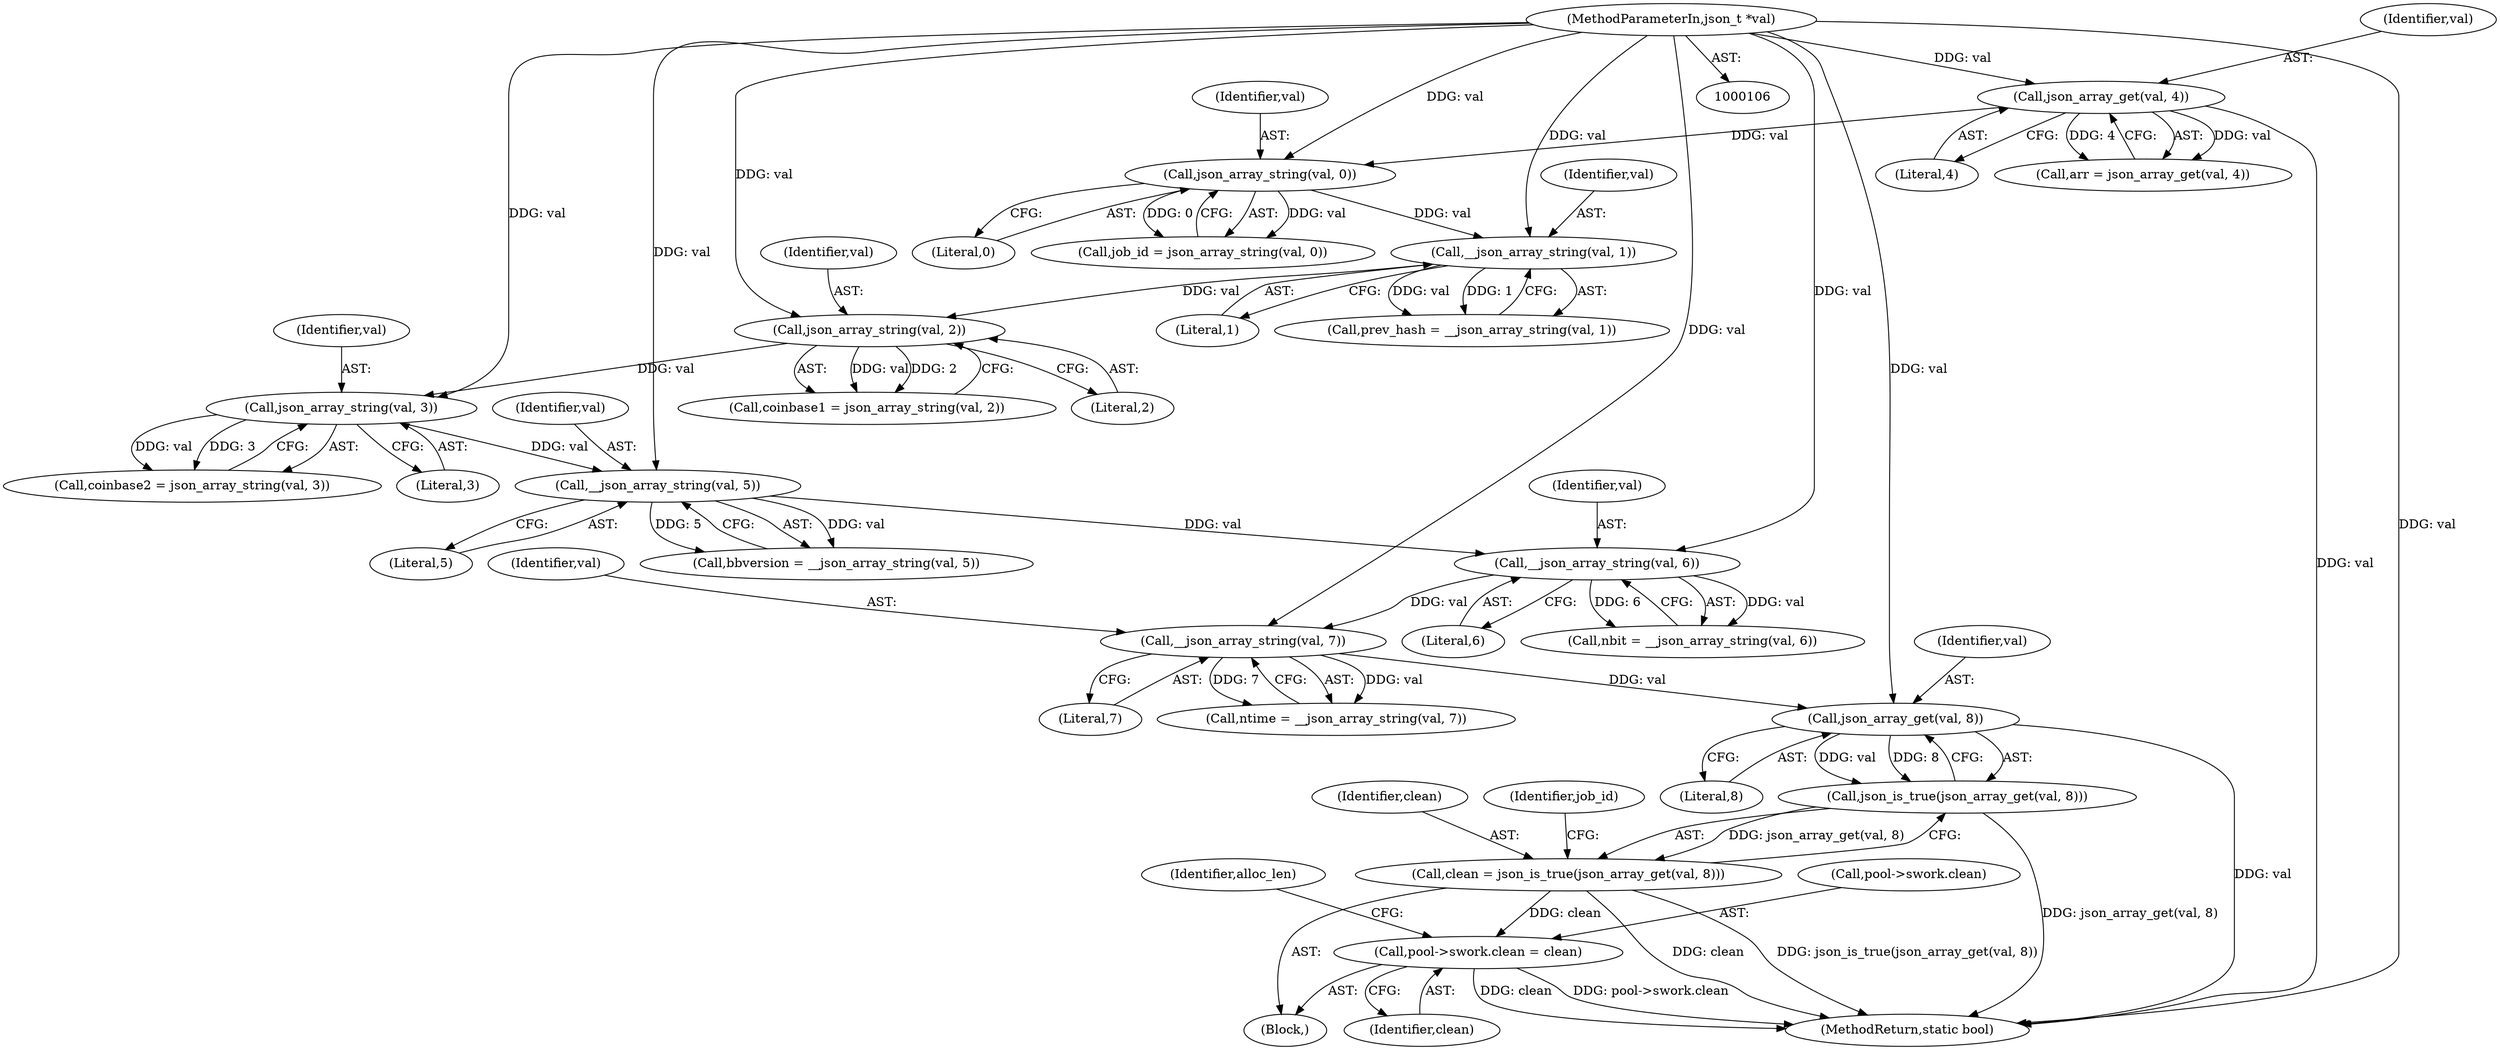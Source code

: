 digraph "0_cgminer_e1c5050734123973b99d181c45e74b2cbb00272e_1@pointer" {
"1000192" [label="(Call,json_array_get(val, 8))"];
"1000186" [label="(Call,__json_array_string(val, 7))"];
"1000181" [label="(Call,__json_array_string(val, 6))"];
"1000176" [label="(Call,__json_array_string(val, 5))"];
"1000171" [label="(Call,json_array_string(val, 3))"];
"1000166" [label="(Call,json_array_string(val, 2))"];
"1000161" [label="(Call,__json_array_string(val, 1))"];
"1000156" [label="(Call,json_array_string(val, 0))"];
"1000139" [label="(Call,json_array_get(val, 4))"];
"1000108" [label="(MethodParameterIn,json_t *val)"];
"1000191" [label="(Call,json_is_true(json_array_get(val, 8)))"];
"1000189" [label="(Call,clean = json_is_true(json_array_get(val, 8)))"];
"1000288" [label="(Call,pool->swork.clean = clean)"];
"1000182" [label="(Identifier,val)"];
"1000166" [label="(Call,json_array_string(val, 2))"];
"1000139" [label="(Call,json_array_get(val, 4))"];
"1000188" [label="(Literal,7)"];
"1000198" [label="(Identifier,job_id)"];
"1000186" [label="(Call,__json_array_string(val, 7))"];
"1000191" [label="(Call,json_is_true(json_array_get(val, 8)))"];
"1000177" [label="(Identifier,val)"];
"1000294" [label="(Identifier,clean)"];
"1000137" [label="(Call,arr = json_array_get(val, 4))"];
"1000194" [label="(Literal,8)"];
"1000167" [label="(Identifier,val)"];
"1000157" [label="(Identifier,val)"];
"1000141" [label="(Literal,4)"];
"1000171" [label="(Call,json_array_string(val, 3))"];
"1000140" [label="(Identifier,val)"];
"1000109" [label="(Block,)"];
"1000189" [label="(Call,clean = json_is_true(json_array_get(val, 8)))"];
"1000184" [label="(Call,ntime = __json_array_string(val, 7))"];
"1000161" [label="(Call,__json_array_string(val, 1))"];
"1000156" [label="(Call,json_array_string(val, 0))"];
"1000164" [label="(Call,coinbase1 = json_array_string(val, 2))"];
"1000190" [label="(Identifier,clean)"];
"1000108" [label="(MethodParameterIn,json_t *val)"];
"1000169" [label="(Call,coinbase2 = json_array_string(val, 3))"];
"1000289" [label="(Call,pool->swork.clean)"];
"1000296" [label="(Identifier,alloc_len)"];
"1000183" [label="(Literal,6)"];
"1000178" [label="(Literal,5)"];
"1000159" [label="(Call,prev_hash = __json_array_string(val, 1))"];
"1000187" [label="(Identifier,val)"];
"1000162" [label="(Identifier,val)"];
"1000168" [label="(Literal,2)"];
"1000163" [label="(Literal,1)"];
"1000154" [label="(Call,job_id = json_array_string(val, 0))"];
"1000179" [label="(Call,nbit = __json_array_string(val, 6))"];
"1000176" [label="(Call,__json_array_string(val, 5))"];
"1000288" [label="(Call,pool->swork.clean = clean)"];
"1000192" [label="(Call,json_array_get(val, 8))"];
"1000174" [label="(Call,bbversion = __json_array_string(val, 5))"];
"1000173" [label="(Literal,3)"];
"1000172" [label="(Identifier,val)"];
"1000158" [label="(Literal,0)"];
"1000193" [label="(Identifier,val)"];
"1000181" [label="(Call,__json_array_string(val, 6))"];
"1000685" [label="(MethodReturn,static bool)"];
"1000192" -> "1000191"  [label="AST: "];
"1000192" -> "1000194"  [label="CFG: "];
"1000193" -> "1000192"  [label="AST: "];
"1000194" -> "1000192"  [label="AST: "];
"1000191" -> "1000192"  [label="CFG: "];
"1000192" -> "1000685"  [label="DDG: val"];
"1000192" -> "1000191"  [label="DDG: val"];
"1000192" -> "1000191"  [label="DDG: 8"];
"1000186" -> "1000192"  [label="DDG: val"];
"1000108" -> "1000192"  [label="DDG: val"];
"1000186" -> "1000184"  [label="AST: "];
"1000186" -> "1000188"  [label="CFG: "];
"1000187" -> "1000186"  [label="AST: "];
"1000188" -> "1000186"  [label="AST: "];
"1000184" -> "1000186"  [label="CFG: "];
"1000186" -> "1000184"  [label="DDG: val"];
"1000186" -> "1000184"  [label="DDG: 7"];
"1000181" -> "1000186"  [label="DDG: val"];
"1000108" -> "1000186"  [label="DDG: val"];
"1000181" -> "1000179"  [label="AST: "];
"1000181" -> "1000183"  [label="CFG: "];
"1000182" -> "1000181"  [label="AST: "];
"1000183" -> "1000181"  [label="AST: "];
"1000179" -> "1000181"  [label="CFG: "];
"1000181" -> "1000179"  [label="DDG: val"];
"1000181" -> "1000179"  [label="DDG: 6"];
"1000176" -> "1000181"  [label="DDG: val"];
"1000108" -> "1000181"  [label="DDG: val"];
"1000176" -> "1000174"  [label="AST: "];
"1000176" -> "1000178"  [label="CFG: "];
"1000177" -> "1000176"  [label="AST: "];
"1000178" -> "1000176"  [label="AST: "];
"1000174" -> "1000176"  [label="CFG: "];
"1000176" -> "1000174"  [label="DDG: val"];
"1000176" -> "1000174"  [label="DDG: 5"];
"1000171" -> "1000176"  [label="DDG: val"];
"1000108" -> "1000176"  [label="DDG: val"];
"1000171" -> "1000169"  [label="AST: "];
"1000171" -> "1000173"  [label="CFG: "];
"1000172" -> "1000171"  [label="AST: "];
"1000173" -> "1000171"  [label="AST: "];
"1000169" -> "1000171"  [label="CFG: "];
"1000171" -> "1000169"  [label="DDG: val"];
"1000171" -> "1000169"  [label="DDG: 3"];
"1000166" -> "1000171"  [label="DDG: val"];
"1000108" -> "1000171"  [label="DDG: val"];
"1000166" -> "1000164"  [label="AST: "];
"1000166" -> "1000168"  [label="CFG: "];
"1000167" -> "1000166"  [label="AST: "];
"1000168" -> "1000166"  [label="AST: "];
"1000164" -> "1000166"  [label="CFG: "];
"1000166" -> "1000164"  [label="DDG: val"];
"1000166" -> "1000164"  [label="DDG: 2"];
"1000161" -> "1000166"  [label="DDG: val"];
"1000108" -> "1000166"  [label="DDG: val"];
"1000161" -> "1000159"  [label="AST: "];
"1000161" -> "1000163"  [label="CFG: "];
"1000162" -> "1000161"  [label="AST: "];
"1000163" -> "1000161"  [label="AST: "];
"1000159" -> "1000161"  [label="CFG: "];
"1000161" -> "1000159"  [label="DDG: val"];
"1000161" -> "1000159"  [label="DDG: 1"];
"1000156" -> "1000161"  [label="DDG: val"];
"1000108" -> "1000161"  [label="DDG: val"];
"1000156" -> "1000154"  [label="AST: "];
"1000156" -> "1000158"  [label="CFG: "];
"1000157" -> "1000156"  [label="AST: "];
"1000158" -> "1000156"  [label="AST: "];
"1000154" -> "1000156"  [label="CFG: "];
"1000156" -> "1000154"  [label="DDG: val"];
"1000156" -> "1000154"  [label="DDG: 0"];
"1000139" -> "1000156"  [label="DDG: val"];
"1000108" -> "1000156"  [label="DDG: val"];
"1000139" -> "1000137"  [label="AST: "];
"1000139" -> "1000141"  [label="CFG: "];
"1000140" -> "1000139"  [label="AST: "];
"1000141" -> "1000139"  [label="AST: "];
"1000137" -> "1000139"  [label="CFG: "];
"1000139" -> "1000685"  [label="DDG: val"];
"1000139" -> "1000137"  [label="DDG: val"];
"1000139" -> "1000137"  [label="DDG: 4"];
"1000108" -> "1000139"  [label="DDG: val"];
"1000108" -> "1000106"  [label="AST: "];
"1000108" -> "1000685"  [label="DDG: val"];
"1000191" -> "1000189"  [label="AST: "];
"1000189" -> "1000191"  [label="CFG: "];
"1000191" -> "1000685"  [label="DDG: json_array_get(val, 8)"];
"1000191" -> "1000189"  [label="DDG: json_array_get(val, 8)"];
"1000189" -> "1000109"  [label="AST: "];
"1000190" -> "1000189"  [label="AST: "];
"1000198" -> "1000189"  [label="CFG: "];
"1000189" -> "1000685"  [label="DDG: clean"];
"1000189" -> "1000685"  [label="DDG: json_is_true(json_array_get(val, 8))"];
"1000189" -> "1000288"  [label="DDG: clean"];
"1000288" -> "1000109"  [label="AST: "];
"1000288" -> "1000294"  [label="CFG: "];
"1000289" -> "1000288"  [label="AST: "];
"1000294" -> "1000288"  [label="AST: "];
"1000296" -> "1000288"  [label="CFG: "];
"1000288" -> "1000685"  [label="DDG: clean"];
"1000288" -> "1000685"  [label="DDG: pool->swork.clean"];
}
